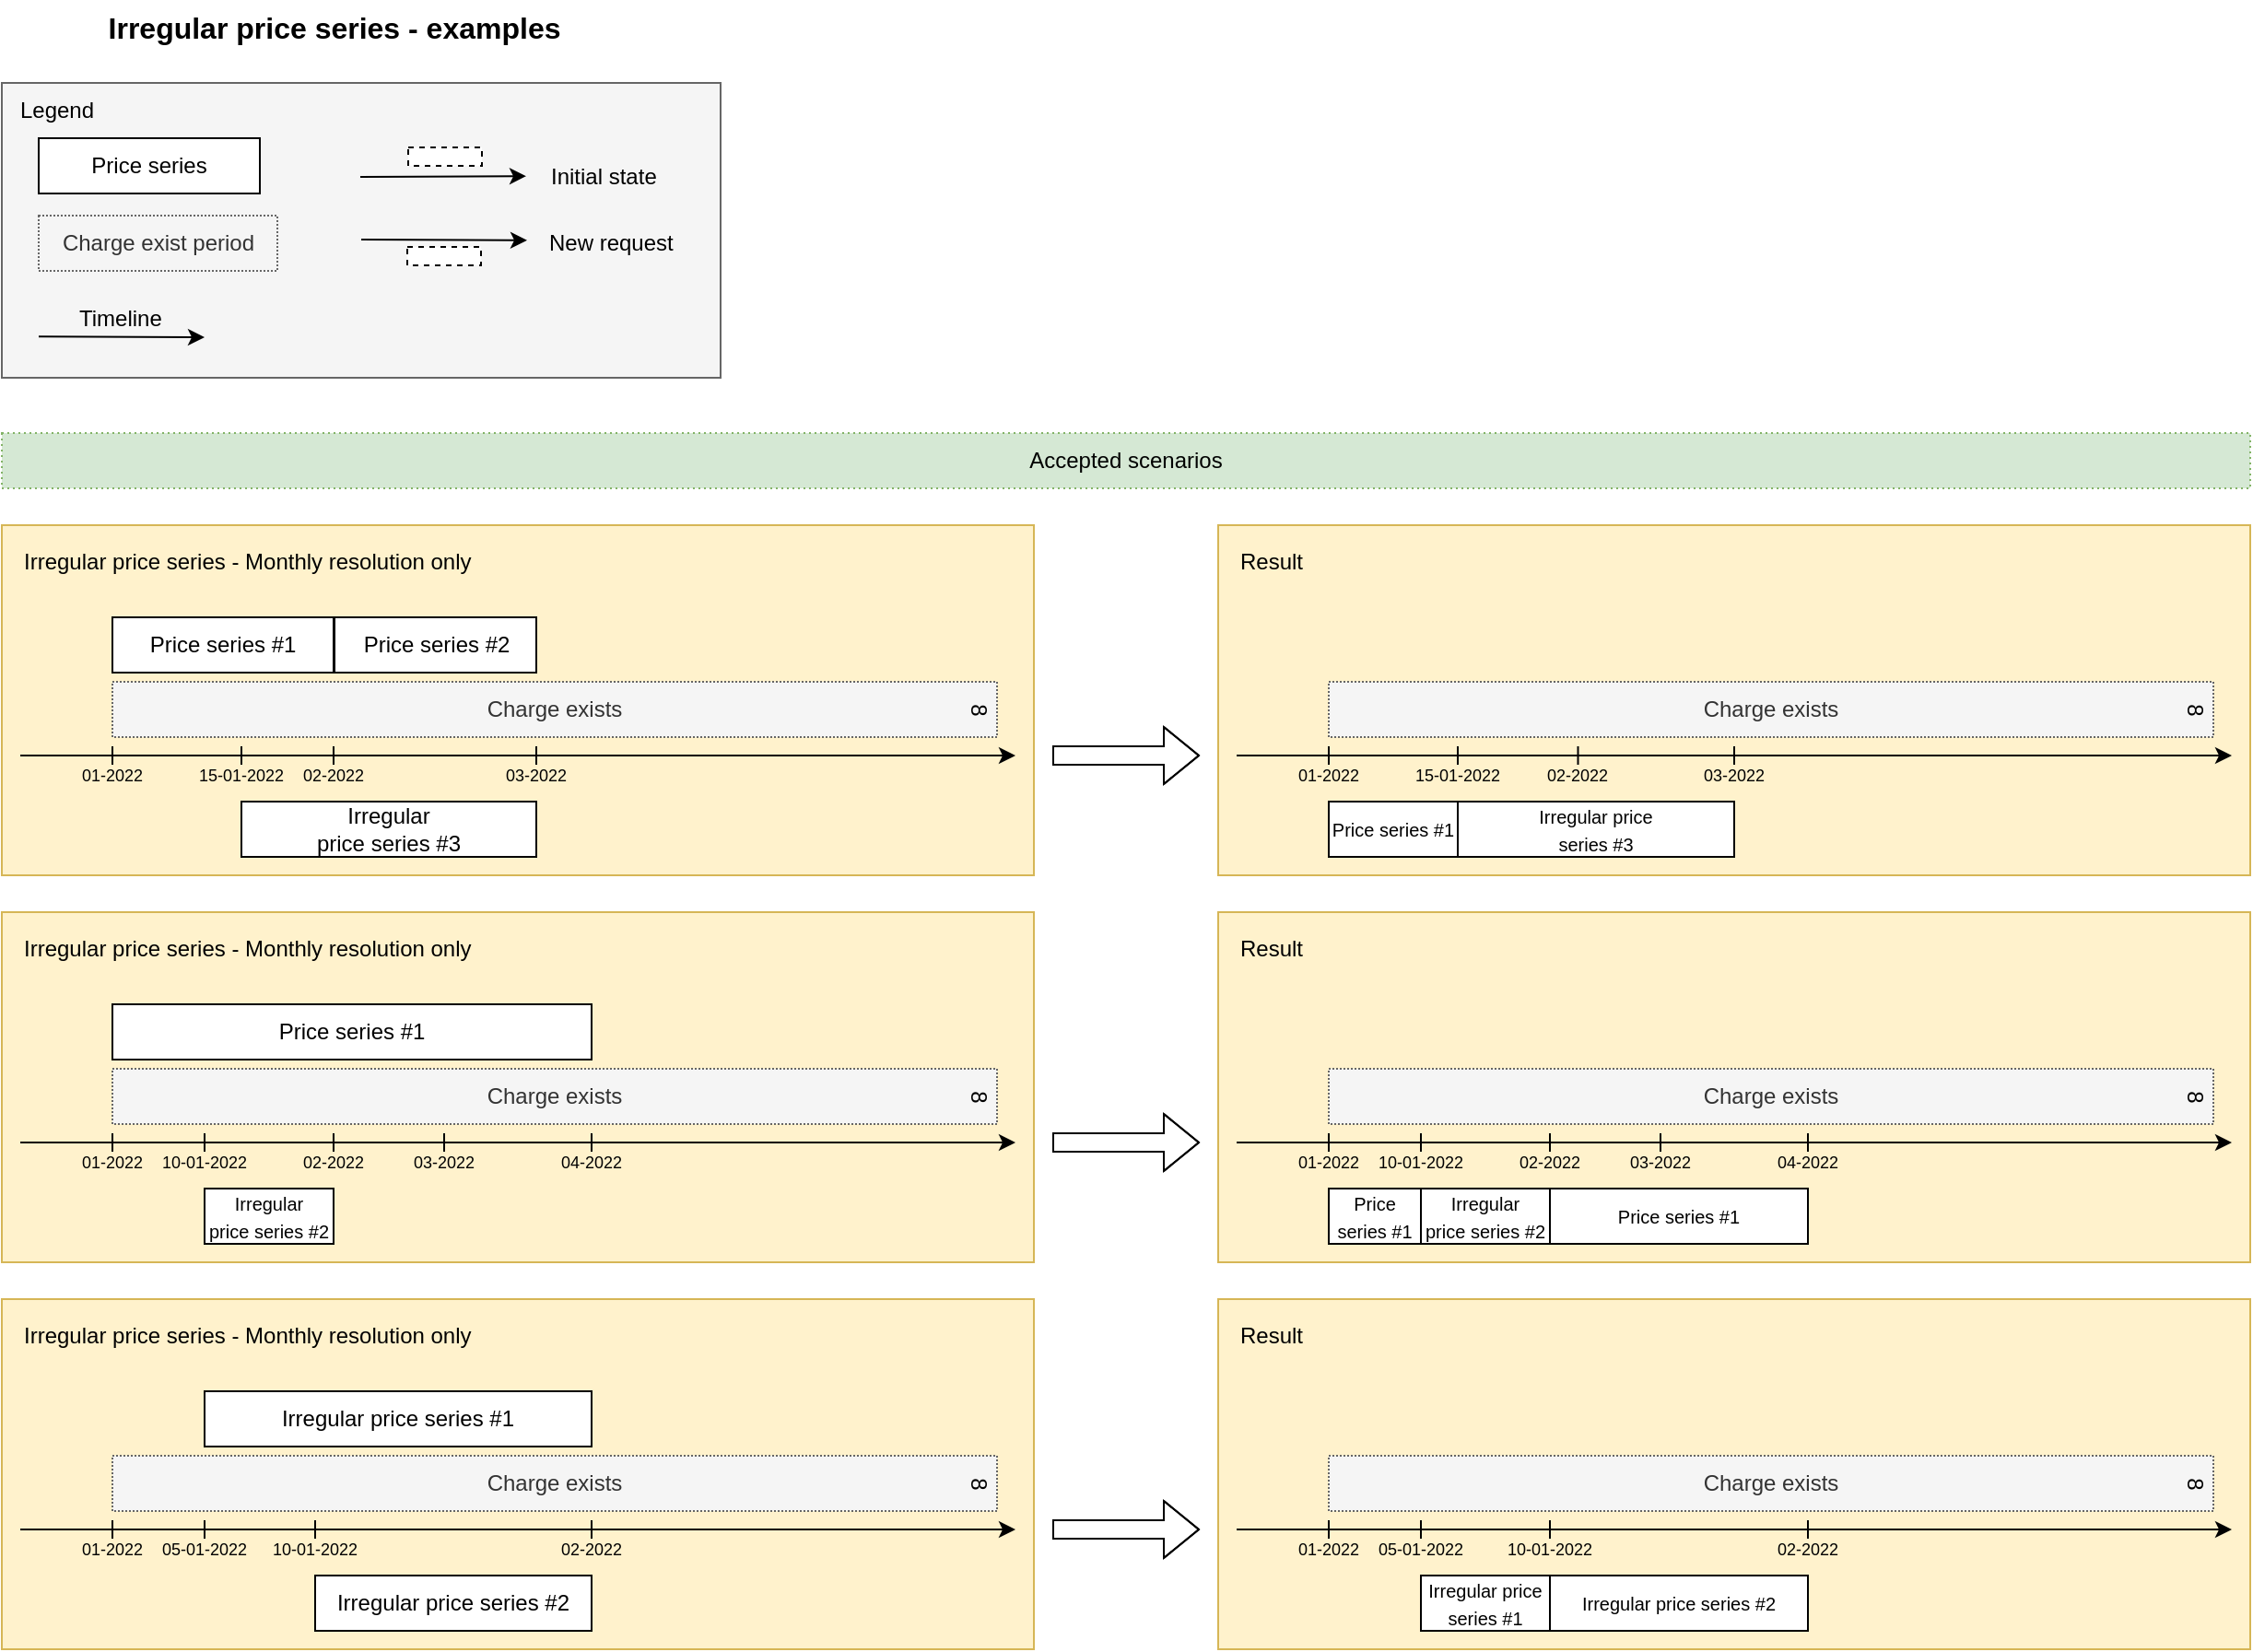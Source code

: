 <mxfile version="20.2.3" type="device"><diagram id="vRTOCpOq6jbpssZ5dsq3" name="Page-1"><mxGraphModel dx="2844" dy="1970" grid="1" gridSize="10" guides="1" tooltips="1" connect="1" arrows="1" fold="1" page="1" pageScale="1" pageWidth="800" pageHeight="800" math="0" shadow="0"><root><mxCell id="0"/><mxCell id="1" parent="0"/><mxCell id="zPjjxxRWDZI-AqEC4qDC-1" value="Irregular price series - examples" style="text;html=1;align=center;verticalAlign=middle;resizable=0;points=[];autosize=1;strokeColor=none;fillColor=none;fontSize=16;fontStyle=1" parent="1" vertex="1"><mxGeometry x="85" y="15" width="270" height="30" as="geometry"/></mxCell><mxCell id="zPjjxxRWDZI-AqEC4qDC-2" value="" style="rounded=0;whiteSpace=wrap;html=1;fillColor=#f5f5f5;fontColor=#333333;strokeColor=#666666;" parent="1" vertex="1"><mxGeometry x="40" y="60" width="390" height="160" as="geometry"/></mxCell><mxCell id="zPjjxxRWDZI-AqEC4qDC-3" value="Price series" style="rounded=0;whiteSpace=wrap;html=1;" parent="1" vertex="1"><mxGeometry x="60" y="90" width="120" height="30" as="geometry"/></mxCell><mxCell id="zPjjxxRWDZI-AqEC4qDC-4" value="Legend" style="text;html=1;strokeColor=none;fillColor=none;align=center;verticalAlign=middle;whiteSpace=wrap;rounded=0;" parent="1" vertex="1"><mxGeometry x="40" y="60" width="60" height="30" as="geometry"/></mxCell><mxCell id="zPjjxxRWDZI-AqEC4qDC-9" value="" style="endArrow=classic;html=1;rounded=0;" parent="1" edge="1"><mxGeometry width="50" height="50" relative="1" as="geometry"><mxPoint x="234.5" y="111" as="sourcePoint"/><mxPoint x="324.5" y="110.59" as="targetPoint"/></mxGeometry></mxCell><mxCell id="zPjjxxRWDZI-AqEC4qDC-10" value="" style="rounded=0;whiteSpace=wrap;html=1;dashed=1;" parent="1" vertex="1"><mxGeometry x="260.5" y="95" width="40" height="10" as="geometry"/></mxCell><mxCell id="zPjjxxRWDZI-AqEC4qDC-11" value="Initial state" style="text;html=1;strokeColor=none;fillColor=none;align=left;verticalAlign=middle;whiteSpace=wrap;rounded=0;" parent="1" vertex="1"><mxGeometry x="335.5" y="96" width="80" height="30" as="geometry"/></mxCell><mxCell id="zPjjxxRWDZI-AqEC4qDC-12" value="" style="endArrow=classic;html=1;rounded=0;" parent="1" edge="1"><mxGeometry width="50" height="50" relative="1" as="geometry"><mxPoint x="235" y="145" as="sourcePoint"/><mxPoint x="325.0" y="145.42" as="targetPoint"/></mxGeometry></mxCell><mxCell id="zPjjxxRWDZI-AqEC4qDC-13" value="" style="rounded=0;whiteSpace=wrap;html=1;dashed=1;" parent="1" vertex="1"><mxGeometry x="260" y="149" width="40" height="10" as="geometry"/></mxCell><mxCell id="zPjjxxRWDZI-AqEC4qDC-14" value="New request" style="text;html=1;strokeColor=none;fillColor=none;align=left;verticalAlign=middle;whiteSpace=wrap;rounded=0;" parent="1" vertex="1"><mxGeometry x="335" y="132" width="80" height="30" as="geometry"/></mxCell><mxCell id="zPjjxxRWDZI-AqEC4qDC-52" value="" style="group" parent="1" vertex="1" connectable="0"><mxGeometry x="60" y="173" width="100" height="30" as="geometry"/></mxCell><mxCell id="zPjjxxRWDZI-AqEC4qDC-7" value="" style="endArrow=classic;html=1;rounded=0;" parent="zPjjxxRWDZI-AqEC4qDC-52" edge="1"><mxGeometry width="50" height="50" relative="1" as="geometry"><mxPoint y="24.58" as="sourcePoint"/><mxPoint x="90" y="25" as="targetPoint"/></mxGeometry></mxCell><mxCell id="zPjjxxRWDZI-AqEC4qDC-8" value="Timeline" style="text;html=1;strokeColor=none;fillColor=none;align=left;verticalAlign=middle;whiteSpace=wrap;rounded=0;" parent="zPjjxxRWDZI-AqEC4qDC-52" vertex="1"><mxGeometry x="20" width="80" height="30" as="geometry"/></mxCell><mxCell id="zPjjxxRWDZI-AqEC4qDC-54" value="Charge exist period" style="rounded=0;whiteSpace=wrap;html=1;fillColor=#f5f5f5;fontColor=#333333;strokeColor=#666666;strokeWidth=1;dashed=1;dashPattern=1 1;" parent="1" vertex="1"><mxGeometry x="60" y="132" width="129.5" height="30" as="geometry"/></mxCell><mxCell id="zPjjxxRWDZI-AqEC4qDC-92" value="Accepted scenarios" style="text;html=1;strokeColor=#82b366;fillColor=#d5e8d4;align=center;verticalAlign=middle;whiteSpace=wrap;rounded=0;dashed=1;dashPattern=1 2;" parent="1" vertex="1"><mxGeometry x="40" y="250" width="1220" height="30" as="geometry"/></mxCell><mxCell id="zPjjxxRWDZI-AqEC4qDC-210" value="" style="rounded=0;whiteSpace=wrap;html=1;fontSize=16;fillColor=#fff2cc;strokeColor=#d6b656;" parent="1" vertex="1"><mxGeometry x="40" y="300" width="560" height="190" as="geometry"/></mxCell><mxCell id="zPjjxxRWDZI-AqEC4qDC-211" value="" style="endArrow=classic;html=1;rounded=0;" parent="1" edge="1"><mxGeometry width="50" height="50" relative="1" as="geometry"><mxPoint x="50" y="425" as="sourcePoint"/><mxPoint x="590" y="425" as="targetPoint"/></mxGeometry></mxCell><mxCell id="zPjjxxRWDZI-AqEC4qDC-212" value="Irregular&lt;br&gt;price series #3" style="rounded=0;whiteSpace=wrap;html=1;" parent="1" vertex="1"><mxGeometry x="170" y="450" width="160" height="30" as="geometry"/></mxCell><mxCell id="zPjjxxRWDZI-AqEC4qDC-213" value="Irregular price series - Monthly resolution only" style="text;html=1;align=left;verticalAlign=middle;resizable=0;points=[];autosize=1;strokeColor=none;fillColor=none;" parent="1" vertex="1"><mxGeometry x="50" y="305" width="270" height="30" as="geometry"/></mxCell><mxCell id="zPjjxxRWDZI-AqEC4qDC-214" value="" style="shape=flexArrow;endArrow=classic;html=1;rounded=0;fontSize=12;" parent="1" edge="1"><mxGeometry width="50" height="50" relative="1" as="geometry"><mxPoint x="610" y="425" as="sourcePoint"/><mxPoint x="690" y="425" as="targetPoint"/><Array as="points"><mxPoint x="650" y="425"/></Array></mxGeometry></mxCell><mxCell id="zPjjxxRWDZI-AqEC4qDC-215" value="" style="group;dashed=1;dashPattern=1 4;" parent="1" vertex="1" connectable="0"><mxGeometry x="100" y="385" width="480" height="30" as="geometry"/></mxCell><mxCell id="zPjjxxRWDZI-AqEC4qDC-216" value="Charge exists" style="rounded=0;whiteSpace=wrap;html=1;fillColor=#f5f5f5;fontColor=#333333;strokeColor=#666666;strokeWidth=1;dashed=1;dashPattern=1 1;" parent="zPjjxxRWDZI-AqEC4qDC-215" vertex="1"><mxGeometry width="480" height="30" as="geometry"/></mxCell><mxCell id="zPjjxxRWDZI-AqEC4qDC-217" value="8" style="text;html=1;align=center;verticalAlign=middle;resizable=0;points=[];autosize=1;strokeColor=none;fillColor=none;rotation=90;" parent="zPjjxxRWDZI-AqEC4qDC-215" vertex="1"><mxGeometry x="460" y="5" width="20" height="20" as="geometry"/></mxCell><mxCell id="zPjjxxRWDZI-AqEC4qDC-218" value="Price series #1" style="rounded=0;whiteSpace=wrap;html=1;" parent="1" vertex="1"><mxGeometry x="100" y="350" width="120" height="30" as="geometry"/></mxCell><mxCell id="zPjjxxRWDZI-AqEC4qDC-219" value="" style="group" parent="1" vertex="1" connectable="0"><mxGeometry x="70" y="420" width="60" height="30" as="geometry"/></mxCell><mxCell id="zPjjxxRWDZI-AqEC4qDC-220" value="&lt;font style=&quot;font-size: 9px;&quot;&gt;01-2022&lt;/font&gt;" style="text;html=1;strokeColor=none;fillColor=none;align=center;verticalAlign=middle;whiteSpace=wrap;rounded=0;dashed=1;dashPattern=1 2;" parent="zPjjxxRWDZI-AqEC4qDC-219" vertex="1"><mxGeometry width="60" height="30" as="geometry"/></mxCell><mxCell id="zPjjxxRWDZI-AqEC4qDC-221" value="" style="endArrow=none;html=1;rounded=0;fontSize=9;" parent="zPjjxxRWDZI-AqEC4qDC-219" edge="1"><mxGeometry width="50" height="50" relative="1" as="geometry"><mxPoint x="30" y="10" as="sourcePoint"/><mxPoint x="30" as="targetPoint"/></mxGeometry></mxCell><mxCell id="zPjjxxRWDZI-AqEC4qDC-222" value="" style="group" parent="1" vertex="1" connectable="0"><mxGeometry x="190" y="420" width="60" height="30" as="geometry"/></mxCell><mxCell id="zPjjxxRWDZI-AqEC4qDC-223" value="&lt;font style=&quot;font-size: 9px;&quot;&gt;02-2022&lt;/font&gt;" style="text;html=1;strokeColor=none;fillColor=none;align=center;verticalAlign=middle;whiteSpace=wrap;rounded=0;dashed=1;dashPattern=1 2;" parent="zPjjxxRWDZI-AqEC4qDC-222" vertex="1"><mxGeometry width="60" height="30" as="geometry"/></mxCell><mxCell id="zPjjxxRWDZI-AqEC4qDC-224" value="" style="endArrow=none;html=1;rounded=0;fontSize=9;" parent="zPjjxxRWDZI-AqEC4qDC-222" edge="1"><mxGeometry width="50" height="50" relative="1" as="geometry"><mxPoint x="30" y="10" as="sourcePoint"/><mxPoint x="30" as="targetPoint"/></mxGeometry></mxCell><mxCell id="zPjjxxRWDZI-AqEC4qDC-225" value="" style="group" parent="1" vertex="1" connectable="0"><mxGeometry x="300" y="420" width="60" height="30" as="geometry"/></mxCell><mxCell id="zPjjxxRWDZI-AqEC4qDC-226" value="&lt;font style=&quot;font-size: 9px;&quot;&gt;03-2022&lt;/font&gt;" style="text;html=1;strokeColor=none;fillColor=none;align=center;verticalAlign=middle;whiteSpace=wrap;rounded=0;dashed=1;dashPattern=1 2;" parent="zPjjxxRWDZI-AqEC4qDC-225" vertex="1"><mxGeometry width="60" height="30" as="geometry"/></mxCell><mxCell id="zPjjxxRWDZI-AqEC4qDC-227" value="" style="endArrow=none;html=1;rounded=0;fontSize=9;" parent="zPjjxxRWDZI-AqEC4qDC-225" edge="1"><mxGeometry width="50" height="50" relative="1" as="geometry"><mxPoint x="30" y="10" as="sourcePoint"/><mxPoint x="30" as="targetPoint"/></mxGeometry></mxCell><mxCell id="zPjjxxRWDZI-AqEC4qDC-245" value="" style="group" parent="1" vertex="1" connectable="0"><mxGeometry x="140" y="420" width="60" height="30" as="geometry"/></mxCell><mxCell id="zPjjxxRWDZI-AqEC4qDC-246" value="&lt;font style=&quot;font-size: 9px;&quot;&gt;15-01-2022&lt;/font&gt;" style="text;html=1;strokeColor=none;fillColor=none;align=center;verticalAlign=middle;whiteSpace=wrap;rounded=0;dashed=1;dashPattern=1 2;" parent="zPjjxxRWDZI-AqEC4qDC-245" vertex="1"><mxGeometry width="60" height="30" as="geometry"/></mxCell><mxCell id="zPjjxxRWDZI-AqEC4qDC-247" value="" style="endArrow=none;html=1;rounded=0;fontSize=9;" parent="zPjjxxRWDZI-AqEC4qDC-245" edge="1"><mxGeometry width="50" height="50" relative="1" as="geometry"><mxPoint x="30" y="10" as="sourcePoint"/><mxPoint x="30" as="targetPoint"/></mxGeometry></mxCell><mxCell id="zPjjxxRWDZI-AqEC4qDC-248" value="" style="rounded=0;whiteSpace=wrap;html=1;fontSize=16;fillColor=#fff2cc;strokeColor=#d6b656;" parent="1" vertex="1"><mxGeometry x="700" y="300" width="560" height="190" as="geometry"/></mxCell><mxCell id="zPjjxxRWDZI-AqEC4qDC-249" value="" style="endArrow=classic;html=1;rounded=0;" parent="1" edge="1"><mxGeometry width="50" height="50" relative="1" as="geometry"><mxPoint x="710" y="425" as="sourcePoint"/><mxPoint x="1250" y="425" as="targetPoint"/></mxGeometry></mxCell><mxCell id="zPjjxxRWDZI-AqEC4qDC-250" value="&lt;font style=&quot;font-size: 10px;&quot;&gt;Irregular&amp;nbsp;price &lt;br&gt;series #3&lt;/font&gt;" style="rounded=0;whiteSpace=wrap;html=1;" parent="1" vertex="1"><mxGeometry x="830" y="450" width="150" height="30" as="geometry"/></mxCell><mxCell id="zPjjxxRWDZI-AqEC4qDC-251" value="Result" style="text;html=1;align=left;verticalAlign=middle;resizable=0;points=[];autosize=1;strokeColor=none;fillColor=none;" parent="1" vertex="1"><mxGeometry x="710" y="310" width="50" height="20" as="geometry"/></mxCell><mxCell id="zPjjxxRWDZI-AqEC4qDC-252" value="" style="group;dashed=1;dashPattern=1 4;" parent="1" vertex="1" connectable="0"><mxGeometry x="760" y="385" width="480" height="30" as="geometry"/></mxCell><mxCell id="zPjjxxRWDZI-AqEC4qDC-253" value="Charge exists" style="rounded=0;whiteSpace=wrap;html=1;fillColor=#f5f5f5;fontColor=#333333;strokeColor=#666666;strokeWidth=1;dashed=1;dashPattern=1 1;" parent="zPjjxxRWDZI-AqEC4qDC-252" vertex="1"><mxGeometry width="480" height="30" as="geometry"/></mxCell><mxCell id="zPjjxxRWDZI-AqEC4qDC-254" value="8" style="text;html=1;align=center;verticalAlign=middle;resizable=0;points=[];autosize=1;strokeColor=none;fillColor=none;rotation=90;" parent="zPjjxxRWDZI-AqEC4qDC-252" vertex="1"><mxGeometry x="460" y="5" width="20" height="20" as="geometry"/></mxCell><mxCell id="zPjjxxRWDZI-AqEC4qDC-255" value="&lt;font style=&quot;font-size: 10px;&quot;&gt;Price series #1&lt;/font&gt;" style="rounded=0;whiteSpace=wrap;html=1;" parent="1" vertex="1"><mxGeometry x="760" y="450" width="70" height="30" as="geometry"/></mxCell><mxCell id="zPjjxxRWDZI-AqEC4qDC-256" value="" style="group" parent="1" vertex="1" connectable="0"><mxGeometry x="730" y="420" width="60" height="30" as="geometry"/></mxCell><mxCell id="zPjjxxRWDZI-AqEC4qDC-257" value="&lt;font style=&quot;font-size: 9px;&quot;&gt;01-2022&lt;/font&gt;" style="text;html=1;strokeColor=none;fillColor=none;align=center;verticalAlign=middle;whiteSpace=wrap;rounded=0;dashed=1;dashPattern=1 2;" parent="zPjjxxRWDZI-AqEC4qDC-256" vertex="1"><mxGeometry width="60" height="30" as="geometry"/></mxCell><mxCell id="zPjjxxRWDZI-AqEC4qDC-258" value="" style="endArrow=none;html=1;rounded=0;fontSize=9;" parent="zPjjxxRWDZI-AqEC4qDC-256" edge="1"><mxGeometry width="50" height="50" relative="1" as="geometry"><mxPoint x="30" y="10" as="sourcePoint"/><mxPoint x="30" as="targetPoint"/></mxGeometry></mxCell><mxCell id="zPjjxxRWDZI-AqEC4qDC-259" value="" style="group" parent="1" vertex="1" connectable="0"><mxGeometry x="865.25" y="420" width="60" height="30" as="geometry"/></mxCell><mxCell id="zPjjxxRWDZI-AqEC4qDC-260" value="&lt;font style=&quot;font-size: 9px;&quot;&gt;02-2022&lt;br&gt;&lt;/font&gt;" style="text;html=1;strokeColor=none;fillColor=none;align=center;verticalAlign=middle;whiteSpace=wrap;rounded=0;dashed=1;dashPattern=1 2;" parent="zPjjxxRWDZI-AqEC4qDC-259" vertex="1"><mxGeometry width="60" height="30" as="geometry"/></mxCell><mxCell id="zPjjxxRWDZI-AqEC4qDC-261" value="" style="endArrow=none;html=1;rounded=0;fontSize=9;" parent="zPjjxxRWDZI-AqEC4qDC-259" edge="1"><mxGeometry width="50" height="50" relative="1" as="geometry"><mxPoint x="30" y="10" as="sourcePoint"/><mxPoint x="30" as="targetPoint"/></mxGeometry></mxCell><mxCell id="zPjjxxRWDZI-AqEC4qDC-262" value="" style="group" parent="1" vertex="1" connectable="0"><mxGeometry x="950" y="420" width="60" height="30" as="geometry"/></mxCell><mxCell id="zPjjxxRWDZI-AqEC4qDC-263" value="&lt;font style=&quot;font-size: 9px;&quot;&gt;03-2022&lt;/font&gt;" style="text;html=1;strokeColor=none;fillColor=none;align=center;verticalAlign=middle;whiteSpace=wrap;rounded=0;dashed=1;dashPattern=1 2;" parent="zPjjxxRWDZI-AqEC4qDC-262" vertex="1"><mxGeometry width="60" height="30" as="geometry"/></mxCell><mxCell id="zPjjxxRWDZI-AqEC4qDC-264" value="" style="endArrow=none;html=1;rounded=0;fontSize=9;" parent="zPjjxxRWDZI-AqEC4qDC-262" edge="1"><mxGeometry width="50" height="50" relative="1" as="geometry"><mxPoint x="30" y="10" as="sourcePoint"/><mxPoint x="30" as="targetPoint"/></mxGeometry></mxCell><mxCell id="zPjjxxRWDZI-AqEC4qDC-265" value="" style="group" parent="1" vertex="1" connectable="0"><mxGeometry x="800" y="420" width="60" height="30" as="geometry"/></mxCell><mxCell id="zPjjxxRWDZI-AqEC4qDC-266" value="&lt;font style=&quot;font-size: 9px;&quot;&gt;15-01-2022&lt;/font&gt;" style="text;html=1;strokeColor=none;fillColor=none;align=center;verticalAlign=middle;whiteSpace=wrap;rounded=0;dashed=1;dashPattern=1 2;" parent="zPjjxxRWDZI-AqEC4qDC-265" vertex="1"><mxGeometry width="60" height="30" as="geometry"/></mxCell><mxCell id="zPjjxxRWDZI-AqEC4qDC-267" value="" style="endArrow=none;html=1;rounded=0;fontSize=9;" parent="zPjjxxRWDZI-AqEC4qDC-265" edge="1"><mxGeometry width="50" height="50" relative="1" as="geometry"><mxPoint x="30" y="10" as="sourcePoint"/><mxPoint x="30" as="targetPoint"/></mxGeometry></mxCell><mxCell id="3yYC1V34EFaH6O9MbvnK-1" value="" style="rounded=0;whiteSpace=wrap;html=1;fontSize=16;fillColor=#fff2cc;strokeColor=#d6b656;" vertex="1" parent="1"><mxGeometry x="40" y="510" width="560" height="190" as="geometry"/></mxCell><mxCell id="3yYC1V34EFaH6O9MbvnK-2" value="" style="endArrow=classic;html=1;rounded=0;" edge="1" parent="1"><mxGeometry width="50" height="50" relative="1" as="geometry"><mxPoint x="50" y="635" as="sourcePoint"/><mxPoint x="590" y="635" as="targetPoint"/></mxGeometry></mxCell><mxCell id="3yYC1V34EFaH6O9MbvnK-3" value="&lt;font style=&quot;font-size: 10px;&quot;&gt;Irregular&lt;br&gt;price series #2&lt;/font&gt;" style="rounded=0;whiteSpace=wrap;html=1;" vertex="1" parent="1"><mxGeometry x="150" y="660" width="70" height="30" as="geometry"/></mxCell><mxCell id="3yYC1V34EFaH6O9MbvnK-4" value="Irregular price series - Monthly resolution only" style="text;html=1;align=left;verticalAlign=middle;resizable=0;points=[];autosize=1;strokeColor=none;fillColor=none;" vertex="1" parent="1"><mxGeometry x="50" y="515" width="270" height="30" as="geometry"/></mxCell><mxCell id="3yYC1V34EFaH6O9MbvnK-5" value="" style="shape=flexArrow;endArrow=classic;html=1;rounded=0;fontSize=12;" edge="1" parent="1"><mxGeometry width="50" height="50" relative="1" as="geometry"><mxPoint x="610" y="635" as="sourcePoint"/><mxPoint x="690" y="635" as="targetPoint"/><Array as="points"><mxPoint x="650" y="635"/></Array></mxGeometry></mxCell><mxCell id="3yYC1V34EFaH6O9MbvnK-6" value="" style="group;dashed=1;dashPattern=1 4;" vertex="1" connectable="0" parent="1"><mxGeometry x="100" y="595" width="480" height="30" as="geometry"/></mxCell><mxCell id="3yYC1V34EFaH6O9MbvnK-7" value="Charge exists" style="rounded=0;whiteSpace=wrap;html=1;fillColor=#f5f5f5;fontColor=#333333;strokeColor=#666666;strokeWidth=1;dashed=1;dashPattern=1 1;" vertex="1" parent="3yYC1V34EFaH6O9MbvnK-6"><mxGeometry width="480" height="30" as="geometry"/></mxCell><mxCell id="3yYC1V34EFaH6O9MbvnK-8" value="8" style="text;html=1;align=center;verticalAlign=middle;resizable=0;points=[];autosize=1;strokeColor=none;fillColor=none;rotation=90;" vertex="1" parent="3yYC1V34EFaH6O9MbvnK-6"><mxGeometry x="460" y="5" width="20" height="20" as="geometry"/></mxCell><mxCell id="3yYC1V34EFaH6O9MbvnK-9" value="Price series #1" style="rounded=0;whiteSpace=wrap;html=1;" vertex="1" parent="1"><mxGeometry x="100" y="560" width="260" height="30" as="geometry"/></mxCell><mxCell id="3yYC1V34EFaH6O9MbvnK-10" value="" style="group" vertex="1" connectable="0" parent="1"><mxGeometry x="70" y="630" width="60" height="30" as="geometry"/></mxCell><mxCell id="3yYC1V34EFaH6O9MbvnK-11" value="&lt;font style=&quot;font-size: 9px;&quot;&gt;01-2022&lt;/font&gt;" style="text;html=1;strokeColor=none;fillColor=none;align=center;verticalAlign=middle;whiteSpace=wrap;rounded=0;dashed=1;dashPattern=1 2;" vertex="1" parent="3yYC1V34EFaH6O9MbvnK-10"><mxGeometry width="60" height="30" as="geometry"/></mxCell><mxCell id="3yYC1V34EFaH6O9MbvnK-12" value="" style="endArrow=none;html=1;rounded=0;fontSize=9;" edge="1" parent="3yYC1V34EFaH6O9MbvnK-10"><mxGeometry width="50" height="50" relative="1" as="geometry"><mxPoint x="30" y="10" as="sourcePoint"/><mxPoint x="30" as="targetPoint"/></mxGeometry></mxCell><mxCell id="3yYC1V34EFaH6O9MbvnK-13" value="" style="group" vertex="1" connectable="0" parent="1"><mxGeometry x="190" y="630" width="60" height="30" as="geometry"/></mxCell><mxCell id="3yYC1V34EFaH6O9MbvnK-14" value="&lt;font style=&quot;font-size: 9px;&quot;&gt;02-2022&lt;/font&gt;" style="text;html=1;strokeColor=none;fillColor=none;align=center;verticalAlign=middle;whiteSpace=wrap;rounded=0;dashed=1;dashPattern=1 2;" vertex="1" parent="3yYC1V34EFaH6O9MbvnK-13"><mxGeometry width="60" height="30" as="geometry"/></mxCell><mxCell id="3yYC1V34EFaH6O9MbvnK-15" value="" style="endArrow=none;html=1;rounded=0;fontSize=9;" edge="1" parent="3yYC1V34EFaH6O9MbvnK-13"><mxGeometry width="50" height="50" relative="1" as="geometry"><mxPoint x="30" y="10" as="sourcePoint"/><mxPoint x="30" as="targetPoint"/></mxGeometry></mxCell><mxCell id="3yYC1V34EFaH6O9MbvnK-16" value="" style="group" vertex="1" connectable="0" parent="1"><mxGeometry x="250" y="630" width="60" height="30" as="geometry"/></mxCell><mxCell id="3yYC1V34EFaH6O9MbvnK-17" value="&lt;font style=&quot;font-size: 9px;&quot;&gt;03-2022&lt;/font&gt;" style="text;html=1;strokeColor=none;fillColor=none;align=center;verticalAlign=middle;whiteSpace=wrap;rounded=0;dashed=1;dashPattern=1 2;" vertex="1" parent="3yYC1V34EFaH6O9MbvnK-16"><mxGeometry width="60" height="30" as="geometry"/></mxCell><mxCell id="3yYC1V34EFaH6O9MbvnK-18" value="" style="endArrow=none;html=1;rounded=0;fontSize=9;" edge="1" parent="3yYC1V34EFaH6O9MbvnK-16"><mxGeometry width="50" height="50" relative="1" as="geometry"><mxPoint x="30" y="10" as="sourcePoint"/><mxPoint x="30" as="targetPoint"/></mxGeometry></mxCell><mxCell id="3yYC1V34EFaH6O9MbvnK-19" value="" style="group" vertex="1" connectable="0" parent="1"><mxGeometry x="120" y="630" width="60" height="30" as="geometry"/></mxCell><mxCell id="3yYC1V34EFaH6O9MbvnK-20" value="&lt;font style=&quot;font-size: 9px;&quot;&gt;10-01-2022&lt;/font&gt;" style="text;html=1;strokeColor=none;fillColor=none;align=center;verticalAlign=middle;whiteSpace=wrap;rounded=0;dashed=1;dashPattern=1 2;" vertex="1" parent="3yYC1V34EFaH6O9MbvnK-19"><mxGeometry width="60" height="30" as="geometry"/></mxCell><mxCell id="3yYC1V34EFaH6O9MbvnK-21" value="" style="endArrow=none;html=1;rounded=0;fontSize=9;" edge="1" parent="3yYC1V34EFaH6O9MbvnK-19"><mxGeometry width="50" height="50" relative="1" as="geometry"><mxPoint x="30" y="10" as="sourcePoint"/><mxPoint x="30" as="targetPoint"/></mxGeometry></mxCell><mxCell id="3yYC1V34EFaH6O9MbvnK-22" value="" style="rounded=0;whiteSpace=wrap;html=1;fontSize=16;fillColor=#fff2cc;strokeColor=#d6b656;" vertex="1" parent="1"><mxGeometry x="700" y="510" width="560" height="190" as="geometry"/></mxCell><mxCell id="3yYC1V34EFaH6O9MbvnK-24" value="&lt;font style=&quot;font-size: 10px;&quot;&gt;Irregular&lt;br&gt;price series #2&lt;/font&gt;" style="rounded=0;whiteSpace=wrap;html=1;" vertex="1" parent="1"><mxGeometry x="810" y="660" width="70" height="30" as="geometry"/></mxCell><mxCell id="3yYC1V34EFaH6O9MbvnK-25" value="Result" style="text;html=1;align=left;verticalAlign=middle;resizable=0;points=[];autosize=1;strokeColor=none;fillColor=none;" vertex="1" parent="1"><mxGeometry x="710" y="520" width="50" height="20" as="geometry"/></mxCell><mxCell id="3yYC1V34EFaH6O9MbvnK-26" value="" style="group;dashed=1;dashPattern=1 4;" vertex="1" connectable="0" parent="1"><mxGeometry x="760" y="595" width="480" height="30" as="geometry"/></mxCell><mxCell id="3yYC1V34EFaH6O9MbvnK-27" value="Charge exists" style="rounded=0;whiteSpace=wrap;html=1;fillColor=#f5f5f5;fontColor=#333333;strokeColor=#666666;strokeWidth=1;dashed=1;dashPattern=1 1;" vertex="1" parent="3yYC1V34EFaH6O9MbvnK-26"><mxGeometry width="480" height="30" as="geometry"/></mxCell><mxCell id="3yYC1V34EFaH6O9MbvnK-28" value="8" style="text;html=1;align=center;verticalAlign=middle;resizable=0;points=[];autosize=1;strokeColor=none;fillColor=none;rotation=90;" vertex="1" parent="3yYC1V34EFaH6O9MbvnK-26"><mxGeometry x="460" y="5" width="20" height="20" as="geometry"/></mxCell><mxCell id="3yYC1V34EFaH6O9MbvnK-29" value="&lt;font style=&quot;font-size: 10px;&quot;&gt;Price series #1&lt;/font&gt;" style="rounded=0;whiteSpace=wrap;html=1;" vertex="1" parent="1"><mxGeometry x="760" y="660" width="50" height="30" as="geometry"/></mxCell><mxCell id="3yYC1V34EFaH6O9MbvnK-42" value="" style="group" vertex="1" connectable="0" parent="1"><mxGeometry x="330" y="630" width="60" height="30" as="geometry"/></mxCell><mxCell id="3yYC1V34EFaH6O9MbvnK-43" value="&lt;font style=&quot;font-size: 9px;&quot;&gt;04-2022&lt;/font&gt;" style="text;html=1;strokeColor=none;fillColor=none;align=center;verticalAlign=middle;whiteSpace=wrap;rounded=0;dashed=1;dashPattern=1 2;" vertex="1" parent="3yYC1V34EFaH6O9MbvnK-42"><mxGeometry width="60" height="30" as="geometry"/></mxCell><mxCell id="3yYC1V34EFaH6O9MbvnK-44" value="" style="endArrow=none;html=1;rounded=0;fontSize=9;" edge="1" parent="3yYC1V34EFaH6O9MbvnK-42"><mxGeometry width="50" height="50" relative="1" as="geometry"><mxPoint x="30" y="10" as="sourcePoint"/><mxPoint x="30" as="targetPoint"/></mxGeometry></mxCell><mxCell id="3yYC1V34EFaH6O9MbvnK-51" value="" style="endArrow=classic;html=1;rounded=0;" edge="1" parent="1"><mxGeometry width="50" height="50" relative="1" as="geometry"><mxPoint x="710" y="635" as="sourcePoint"/><mxPoint x="1250" y="635" as="targetPoint"/></mxGeometry></mxCell><mxCell id="3yYC1V34EFaH6O9MbvnK-52" value="" style="group" vertex="1" connectable="0" parent="1"><mxGeometry x="730" y="630" width="60" height="30" as="geometry"/></mxCell><mxCell id="3yYC1V34EFaH6O9MbvnK-53" value="&lt;font style=&quot;font-size: 9px;&quot;&gt;01-2022&lt;/font&gt;" style="text;html=1;strokeColor=none;fillColor=none;align=center;verticalAlign=middle;whiteSpace=wrap;rounded=0;dashed=1;dashPattern=1 2;" vertex="1" parent="3yYC1V34EFaH6O9MbvnK-52"><mxGeometry width="60" height="30" as="geometry"/></mxCell><mxCell id="3yYC1V34EFaH6O9MbvnK-54" value="" style="endArrow=none;html=1;rounded=0;fontSize=9;" edge="1" parent="3yYC1V34EFaH6O9MbvnK-52"><mxGeometry width="50" height="50" relative="1" as="geometry"><mxPoint x="30" y="10" as="sourcePoint"/><mxPoint x="30" as="targetPoint"/></mxGeometry></mxCell><mxCell id="3yYC1V34EFaH6O9MbvnK-55" value="" style="group" vertex="1" connectable="0" parent="1"><mxGeometry x="850" y="630" width="60" height="30" as="geometry"/></mxCell><mxCell id="3yYC1V34EFaH6O9MbvnK-56" value="&lt;font style=&quot;font-size: 9px;&quot;&gt;02-2022&lt;/font&gt;" style="text;html=1;strokeColor=none;fillColor=none;align=center;verticalAlign=middle;whiteSpace=wrap;rounded=0;dashed=1;dashPattern=1 2;" vertex="1" parent="3yYC1V34EFaH6O9MbvnK-55"><mxGeometry width="60" height="30" as="geometry"/></mxCell><mxCell id="3yYC1V34EFaH6O9MbvnK-57" value="" style="endArrow=none;html=1;rounded=0;fontSize=9;" edge="1" parent="3yYC1V34EFaH6O9MbvnK-55"><mxGeometry width="50" height="50" relative="1" as="geometry"><mxPoint x="30" y="10" as="sourcePoint"/><mxPoint x="30" as="targetPoint"/></mxGeometry></mxCell><mxCell id="3yYC1V34EFaH6O9MbvnK-58" value="" style="group" vertex="1" connectable="0" parent="1"><mxGeometry x="910" y="630" width="60" height="30" as="geometry"/></mxCell><mxCell id="3yYC1V34EFaH6O9MbvnK-59" value="&lt;font style=&quot;font-size: 9px;&quot;&gt;03-2022&lt;/font&gt;" style="text;html=1;strokeColor=none;fillColor=none;align=center;verticalAlign=middle;whiteSpace=wrap;rounded=0;dashed=1;dashPattern=1 2;" vertex="1" parent="3yYC1V34EFaH6O9MbvnK-58"><mxGeometry width="60" height="30" as="geometry"/></mxCell><mxCell id="3yYC1V34EFaH6O9MbvnK-60" value="" style="endArrow=none;html=1;rounded=0;fontSize=9;" edge="1" parent="3yYC1V34EFaH6O9MbvnK-58"><mxGeometry width="50" height="50" relative="1" as="geometry"><mxPoint x="30" y="10" as="sourcePoint"/><mxPoint x="30" as="targetPoint"/></mxGeometry></mxCell><mxCell id="3yYC1V34EFaH6O9MbvnK-61" value="" style="group" vertex="1" connectable="0" parent="1"><mxGeometry x="780" y="630" width="60" height="30" as="geometry"/></mxCell><mxCell id="3yYC1V34EFaH6O9MbvnK-62" value="&lt;font style=&quot;font-size: 9px;&quot;&gt;10-01-2022&lt;/font&gt;" style="text;html=1;strokeColor=none;fillColor=none;align=center;verticalAlign=middle;whiteSpace=wrap;rounded=0;dashed=1;dashPattern=1 2;" vertex="1" parent="3yYC1V34EFaH6O9MbvnK-61"><mxGeometry width="60" height="30" as="geometry"/></mxCell><mxCell id="3yYC1V34EFaH6O9MbvnK-63" value="" style="endArrow=none;html=1;rounded=0;fontSize=9;" edge="1" parent="3yYC1V34EFaH6O9MbvnK-61"><mxGeometry width="50" height="50" relative="1" as="geometry"><mxPoint x="30" y="10" as="sourcePoint"/><mxPoint x="30" as="targetPoint"/></mxGeometry></mxCell><mxCell id="3yYC1V34EFaH6O9MbvnK-64" value="" style="group" vertex="1" connectable="0" parent="1"><mxGeometry x="990" y="630" width="60" height="30" as="geometry"/></mxCell><mxCell id="3yYC1V34EFaH6O9MbvnK-65" value="&lt;font style=&quot;font-size: 9px;&quot;&gt;04-2022&lt;/font&gt;" style="text;html=1;strokeColor=none;fillColor=none;align=center;verticalAlign=middle;whiteSpace=wrap;rounded=0;dashed=1;dashPattern=1 2;" vertex="1" parent="3yYC1V34EFaH6O9MbvnK-64"><mxGeometry width="60" height="30" as="geometry"/></mxCell><mxCell id="3yYC1V34EFaH6O9MbvnK-66" value="" style="endArrow=none;html=1;rounded=0;fontSize=9;" edge="1" parent="3yYC1V34EFaH6O9MbvnK-64"><mxGeometry width="50" height="50" relative="1" as="geometry"><mxPoint x="30" y="10" as="sourcePoint"/><mxPoint x="30" as="targetPoint"/></mxGeometry></mxCell><mxCell id="3yYC1V34EFaH6O9MbvnK-67" value="&lt;font style=&quot;font-size: 10px;&quot;&gt;Price series #1&lt;/font&gt;" style="rounded=0;whiteSpace=wrap;html=1;" vertex="1" parent="1"><mxGeometry x="880" y="660" width="140" height="30" as="geometry"/></mxCell><mxCell id="3yYC1V34EFaH6O9MbvnK-68" value="" style="rounded=0;whiteSpace=wrap;html=1;fontSize=16;fillColor=#fff2cc;strokeColor=#d6b656;" vertex="1" parent="1"><mxGeometry x="40" y="720" width="560" height="190" as="geometry"/></mxCell><mxCell id="3yYC1V34EFaH6O9MbvnK-69" value="" style="endArrow=classic;html=1;rounded=0;" edge="1" parent="1"><mxGeometry width="50" height="50" relative="1" as="geometry"><mxPoint x="50" y="845" as="sourcePoint"/><mxPoint x="590" y="845" as="targetPoint"/></mxGeometry></mxCell><mxCell id="3yYC1V34EFaH6O9MbvnK-70" value="&lt;font style=&quot;font-size: 12px;&quot;&gt;Irregular price series #2&lt;/font&gt;" style="rounded=0;whiteSpace=wrap;html=1;" vertex="1" parent="1"><mxGeometry x="210" y="870" width="150" height="30" as="geometry"/></mxCell><mxCell id="3yYC1V34EFaH6O9MbvnK-71" value="Irregular price series - Monthly resolution only" style="text;html=1;align=left;verticalAlign=middle;resizable=0;points=[];autosize=1;strokeColor=none;fillColor=none;" vertex="1" parent="1"><mxGeometry x="50" y="725" width="270" height="30" as="geometry"/></mxCell><mxCell id="3yYC1V34EFaH6O9MbvnK-72" value="" style="shape=flexArrow;endArrow=classic;html=1;rounded=0;fontSize=12;" edge="1" parent="1"><mxGeometry width="50" height="50" relative="1" as="geometry"><mxPoint x="610" y="845" as="sourcePoint"/><mxPoint x="690" y="845" as="targetPoint"/><Array as="points"><mxPoint x="650" y="845"/></Array></mxGeometry></mxCell><mxCell id="3yYC1V34EFaH6O9MbvnK-73" value="" style="group;dashed=1;dashPattern=1 4;" vertex="1" connectable="0" parent="1"><mxGeometry x="100" y="805" width="480" height="30" as="geometry"/></mxCell><mxCell id="3yYC1V34EFaH6O9MbvnK-74" value="Charge exists" style="rounded=0;whiteSpace=wrap;html=1;fillColor=#f5f5f5;fontColor=#333333;strokeColor=#666666;strokeWidth=1;dashed=1;dashPattern=1 1;" vertex="1" parent="3yYC1V34EFaH6O9MbvnK-73"><mxGeometry width="480" height="30" as="geometry"/></mxCell><mxCell id="3yYC1V34EFaH6O9MbvnK-75" value="8" style="text;html=1;align=center;verticalAlign=middle;resizable=0;points=[];autosize=1;strokeColor=none;fillColor=none;rotation=90;" vertex="1" parent="3yYC1V34EFaH6O9MbvnK-73"><mxGeometry x="460" y="5" width="20" height="20" as="geometry"/></mxCell><mxCell id="3yYC1V34EFaH6O9MbvnK-76" value="&lt;font style=&quot;font-size: 12px;&quot;&gt;Irregular price series #1&lt;/font&gt;" style="rounded=0;whiteSpace=wrap;html=1;" vertex="1" parent="1"><mxGeometry x="150" y="770" width="210" height="30" as="geometry"/></mxCell><mxCell id="3yYC1V34EFaH6O9MbvnK-77" value="" style="group" vertex="1" connectable="0" parent="1"><mxGeometry x="70" y="840" width="60" height="30" as="geometry"/></mxCell><mxCell id="3yYC1V34EFaH6O9MbvnK-78" value="&lt;font style=&quot;font-size: 9px;&quot;&gt;01-2022&lt;/font&gt;" style="text;html=1;strokeColor=none;fillColor=none;align=center;verticalAlign=middle;whiteSpace=wrap;rounded=0;dashed=1;dashPattern=1 2;" vertex="1" parent="3yYC1V34EFaH6O9MbvnK-77"><mxGeometry width="60" height="30" as="geometry"/></mxCell><mxCell id="3yYC1V34EFaH6O9MbvnK-79" value="" style="endArrow=none;html=1;rounded=0;fontSize=9;" edge="1" parent="3yYC1V34EFaH6O9MbvnK-77"><mxGeometry width="50" height="50" relative="1" as="geometry"><mxPoint x="30" y="10" as="sourcePoint"/><mxPoint x="30" as="targetPoint"/></mxGeometry></mxCell><mxCell id="3yYC1V34EFaH6O9MbvnK-80" value="" style="group" vertex="1" connectable="0" parent="1"><mxGeometry x="330" y="840" width="60" height="30" as="geometry"/></mxCell><mxCell id="3yYC1V34EFaH6O9MbvnK-81" value="&lt;font style=&quot;font-size: 9px;&quot;&gt;02-2022&lt;/font&gt;" style="text;html=1;strokeColor=none;fillColor=none;align=center;verticalAlign=middle;whiteSpace=wrap;rounded=0;dashed=1;dashPattern=1 2;" vertex="1" parent="3yYC1V34EFaH6O9MbvnK-80"><mxGeometry width="60" height="30" as="geometry"/></mxCell><mxCell id="3yYC1V34EFaH6O9MbvnK-82" value="" style="endArrow=none;html=1;rounded=0;fontSize=9;" edge="1" parent="3yYC1V34EFaH6O9MbvnK-80"><mxGeometry width="50" height="50" relative="1" as="geometry"><mxPoint x="30" y="10" as="sourcePoint"/><mxPoint x="30" as="targetPoint"/></mxGeometry></mxCell><mxCell id="3yYC1V34EFaH6O9MbvnK-86" value="" style="group" vertex="1" connectable="0" parent="1"><mxGeometry x="180" y="840" width="60" height="30" as="geometry"/></mxCell><mxCell id="3yYC1V34EFaH6O9MbvnK-87" value="&lt;font style=&quot;font-size: 9px;&quot;&gt;10-01-2022&lt;/font&gt;" style="text;html=1;strokeColor=none;fillColor=none;align=center;verticalAlign=middle;whiteSpace=wrap;rounded=0;dashed=1;dashPattern=1 2;" vertex="1" parent="3yYC1V34EFaH6O9MbvnK-86"><mxGeometry width="60" height="30" as="geometry"/></mxCell><mxCell id="3yYC1V34EFaH6O9MbvnK-88" value="" style="endArrow=none;html=1;rounded=0;fontSize=9;" edge="1" parent="3yYC1V34EFaH6O9MbvnK-86"><mxGeometry width="50" height="50" relative="1" as="geometry"><mxPoint x="30" y="10" as="sourcePoint"/><mxPoint x="30" as="targetPoint"/></mxGeometry></mxCell><mxCell id="3yYC1V34EFaH6O9MbvnK-116" value="" style="group" vertex="1" connectable="0" parent="1"><mxGeometry x="120" y="840" width="60" height="30" as="geometry"/></mxCell><mxCell id="3yYC1V34EFaH6O9MbvnK-117" value="&lt;font style=&quot;font-size: 9px;&quot;&gt;05-01-2022&lt;/font&gt;" style="text;html=1;strokeColor=none;fillColor=none;align=center;verticalAlign=middle;whiteSpace=wrap;rounded=0;dashed=1;dashPattern=1 2;" vertex="1" parent="3yYC1V34EFaH6O9MbvnK-116"><mxGeometry width="60" height="30" as="geometry"/></mxCell><mxCell id="3yYC1V34EFaH6O9MbvnK-118" value="" style="endArrow=none;html=1;rounded=0;fontSize=9;" edge="1" parent="3yYC1V34EFaH6O9MbvnK-116"><mxGeometry width="50" height="50" relative="1" as="geometry"><mxPoint x="30" y="10" as="sourcePoint"/><mxPoint x="30" as="targetPoint"/></mxGeometry></mxCell><mxCell id="3yYC1V34EFaH6O9MbvnK-119" value="" style="rounded=0;whiteSpace=wrap;html=1;fontSize=16;fillColor=#fff2cc;strokeColor=#d6b656;" vertex="1" parent="1"><mxGeometry x="700" y="720" width="560" height="190" as="geometry"/></mxCell><mxCell id="3yYC1V34EFaH6O9MbvnK-120" value="" style="endArrow=classic;html=1;rounded=0;" edge="1" parent="1"><mxGeometry width="50" height="50" relative="1" as="geometry"><mxPoint x="710" y="845" as="sourcePoint"/><mxPoint x="1250" y="845" as="targetPoint"/></mxGeometry></mxCell><mxCell id="3yYC1V34EFaH6O9MbvnK-121" value="&lt;font style=&quot;font-size: 10px;&quot;&gt;Irregular price series #2&lt;/font&gt;" style="rounded=0;whiteSpace=wrap;html=1;" vertex="1" parent="1"><mxGeometry x="880" y="870" width="140" height="30" as="geometry"/></mxCell><mxCell id="3yYC1V34EFaH6O9MbvnK-122" value="Result" style="text;html=1;align=left;verticalAlign=middle;resizable=0;points=[];autosize=1;strokeColor=none;fillColor=none;" vertex="1" parent="1"><mxGeometry x="710" y="725" width="60" height="30" as="geometry"/></mxCell><mxCell id="3yYC1V34EFaH6O9MbvnK-123" value="" style="group;dashed=1;dashPattern=1 4;" vertex="1" connectable="0" parent="1"><mxGeometry x="760" y="805" width="480" height="30" as="geometry"/></mxCell><mxCell id="3yYC1V34EFaH6O9MbvnK-124" value="Charge exists" style="rounded=0;whiteSpace=wrap;html=1;fillColor=#f5f5f5;fontColor=#333333;strokeColor=#666666;strokeWidth=1;dashed=1;dashPattern=1 1;" vertex="1" parent="3yYC1V34EFaH6O9MbvnK-123"><mxGeometry width="480" height="30" as="geometry"/></mxCell><mxCell id="3yYC1V34EFaH6O9MbvnK-125" value="8" style="text;html=1;align=center;verticalAlign=middle;resizable=0;points=[];autosize=1;strokeColor=none;fillColor=none;rotation=90;" vertex="1" parent="3yYC1V34EFaH6O9MbvnK-123"><mxGeometry x="460" y="5" width="20" height="20" as="geometry"/></mxCell><mxCell id="3yYC1V34EFaH6O9MbvnK-126" value="&lt;font style=&quot;font-size: 10px;&quot;&gt;Irregular price series #1&lt;/font&gt;" style="rounded=0;whiteSpace=wrap;html=1;" vertex="1" parent="1"><mxGeometry x="810" y="870" width="70" height="30" as="geometry"/></mxCell><mxCell id="3yYC1V34EFaH6O9MbvnK-127" value="" style="group" vertex="1" connectable="0" parent="1"><mxGeometry x="730" y="840" width="60" height="30" as="geometry"/></mxCell><mxCell id="3yYC1V34EFaH6O9MbvnK-128" value="&lt;font style=&quot;font-size: 9px;&quot;&gt;01-2022&lt;/font&gt;" style="text;html=1;strokeColor=none;fillColor=none;align=center;verticalAlign=middle;whiteSpace=wrap;rounded=0;dashed=1;dashPattern=1 2;" vertex="1" parent="3yYC1V34EFaH6O9MbvnK-127"><mxGeometry width="60" height="30" as="geometry"/></mxCell><mxCell id="3yYC1V34EFaH6O9MbvnK-129" value="" style="endArrow=none;html=1;rounded=0;fontSize=9;" edge="1" parent="3yYC1V34EFaH6O9MbvnK-127"><mxGeometry width="50" height="50" relative="1" as="geometry"><mxPoint x="30" y="10" as="sourcePoint"/><mxPoint x="30" as="targetPoint"/></mxGeometry></mxCell><mxCell id="3yYC1V34EFaH6O9MbvnK-130" value="" style="group" vertex="1" connectable="0" parent="1"><mxGeometry x="990" y="840" width="60" height="30" as="geometry"/></mxCell><mxCell id="3yYC1V34EFaH6O9MbvnK-131" value="&lt;font style=&quot;font-size: 9px;&quot;&gt;02-2022&lt;/font&gt;" style="text;html=1;strokeColor=none;fillColor=none;align=center;verticalAlign=middle;whiteSpace=wrap;rounded=0;dashed=1;dashPattern=1 2;" vertex="1" parent="3yYC1V34EFaH6O9MbvnK-130"><mxGeometry width="60" height="30" as="geometry"/></mxCell><mxCell id="3yYC1V34EFaH6O9MbvnK-132" value="" style="endArrow=none;html=1;rounded=0;fontSize=9;" edge="1" parent="3yYC1V34EFaH6O9MbvnK-130"><mxGeometry width="50" height="50" relative="1" as="geometry"><mxPoint x="30" y="10" as="sourcePoint"/><mxPoint x="30" as="targetPoint"/></mxGeometry></mxCell><mxCell id="3yYC1V34EFaH6O9MbvnK-133" value="" style="group" vertex="1" connectable="0" parent="1"><mxGeometry x="850" y="840" width="60" height="30" as="geometry"/></mxCell><mxCell id="3yYC1V34EFaH6O9MbvnK-134" value="&lt;font style=&quot;font-size: 9px;&quot;&gt;10-01-2022&lt;/font&gt;" style="text;html=1;strokeColor=none;fillColor=none;align=center;verticalAlign=middle;whiteSpace=wrap;rounded=0;dashed=1;dashPattern=1 2;" vertex="1" parent="3yYC1V34EFaH6O9MbvnK-133"><mxGeometry width="60" height="30" as="geometry"/></mxCell><mxCell id="3yYC1V34EFaH6O9MbvnK-135" value="" style="endArrow=none;html=1;rounded=0;fontSize=9;" edge="1" parent="3yYC1V34EFaH6O9MbvnK-133"><mxGeometry width="50" height="50" relative="1" as="geometry"><mxPoint x="30" y="10" as="sourcePoint"/><mxPoint x="30" as="targetPoint"/></mxGeometry></mxCell><mxCell id="3yYC1V34EFaH6O9MbvnK-136" value="" style="group" vertex="1" connectable="0" parent="1"><mxGeometry x="780" y="840" width="60" height="30" as="geometry"/></mxCell><mxCell id="3yYC1V34EFaH6O9MbvnK-137" value="&lt;font style=&quot;font-size: 9px;&quot;&gt;05-01-2022&lt;/font&gt;" style="text;html=1;strokeColor=none;fillColor=none;align=center;verticalAlign=middle;whiteSpace=wrap;rounded=0;dashed=1;dashPattern=1 2;" vertex="1" parent="3yYC1V34EFaH6O9MbvnK-136"><mxGeometry width="60" height="30" as="geometry"/></mxCell><mxCell id="3yYC1V34EFaH6O9MbvnK-138" value="" style="endArrow=none;html=1;rounded=0;fontSize=9;" edge="1" parent="3yYC1V34EFaH6O9MbvnK-136"><mxGeometry width="50" height="50" relative="1" as="geometry"><mxPoint x="30" y="10" as="sourcePoint"/><mxPoint x="30" as="targetPoint"/></mxGeometry></mxCell><mxCell id="3yYC1V34EFaH6O9MbvnK-139" value="Price series #2" style="rounded=0;whiteSpace=wrap;html=1;" vertex="1" parent="1"><mxGeometry x="220.5" y="350" width="109.5" height="30" as="geometry"/></mxCell></root></mxGraphModel></diagram></mxfile>